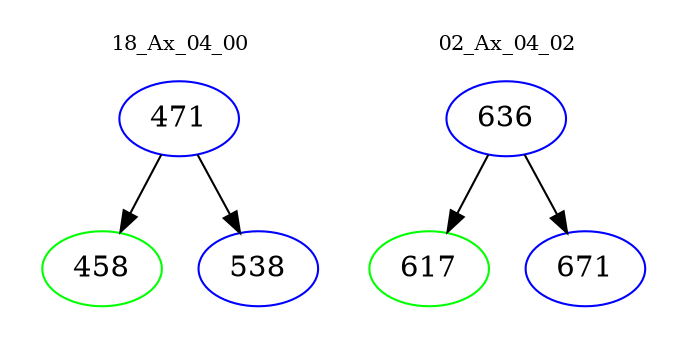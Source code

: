 digraph{
subgraph cluster_0 {
color = white
label = "18_Ax_04_00";
fontsize=10;
T0_471 [label="471", color="blue"]
T0_471 -> T0_458 [color="black"]
T0_458 [label="458", color="green"]
T0_471 -> T0_538 [color="black"]
T0_538 [label="538", color="blue"]
}
subgraph cluster_1 {
color = white
label = "02_Ax_04_02";
fontsize=10;
T1_636 [label="636", color="blue"]
T1_636 -> T1_617 [color="black"]
T1_617 [label="617", color="green"]
T1_636 -> T1_671 [color="black"]
T1_671 [label="671", color="blue"]
}
}
